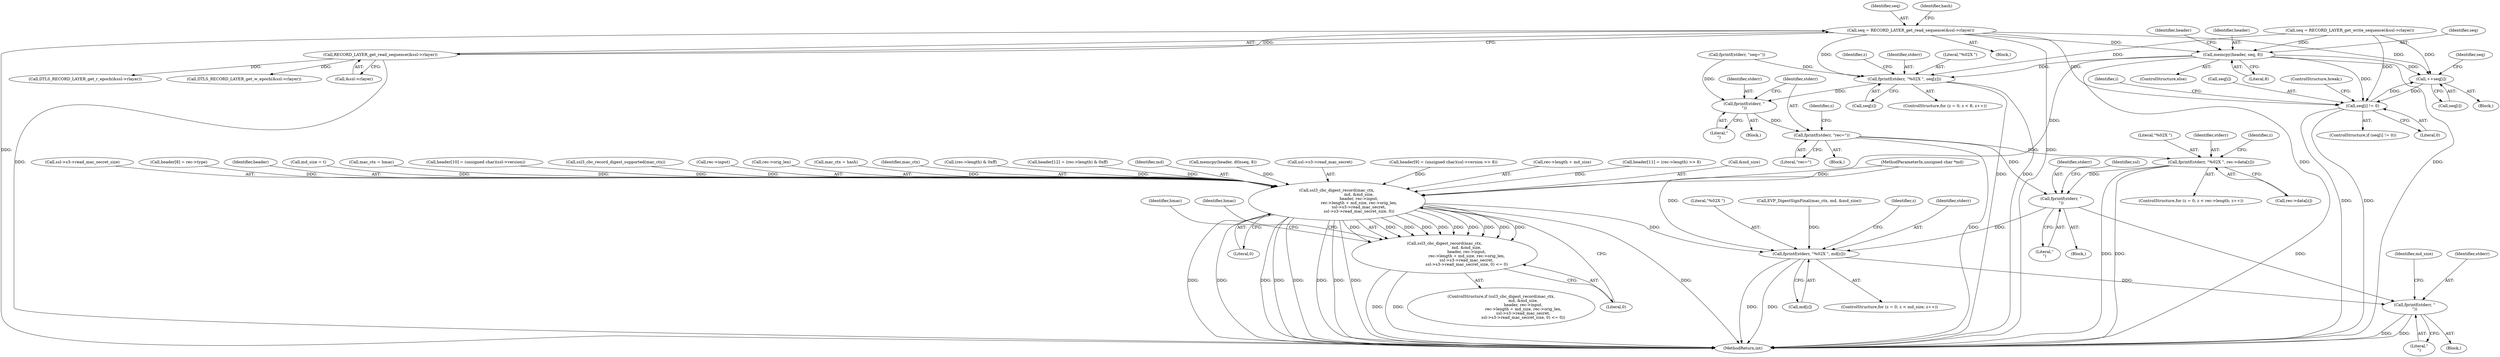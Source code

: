digraph "0_openssl_4ad93618d26a3ea23d36ad5498ff4f59eff3a4d2_3@API" {
"1000152" [label="(Call,seq = RECORD_LAYER_get_read_sequence(&ssl->rlayer))"];
"1000154" [label="(Call,RECORD_LAYER_get_read_sequence(&ssl->rlayer))"];
"1000236" [label="(Call,memcpy(header, seq, 8))"];
"1000305" [label="(Call,ssl3_cbc_digest_record(mac_ctx,\n                                   md, &md_size,\n                                   header, rec->input,\n                                   rec->length + md_size, rec->orig_len,\n                                   ssl->s3->read_mac_secret,\n                                   ssl->s3->read_mac_secret_size, 0))"];
"1000304" [label="(Call,ssl3_cbc_digest_record(mac_ctx,\n                                   md, &md_size,\n                                   header, rec->input,\n                                   rec->length + md_size, rec->orig_len,\n                                   ssl->s3->read_mac_secret,\n                                   ssl->s3->read_mac_secret_size, 0) <= 0)"];
"1000495" [label="(Call,fprintf(stderr, \"%02X \", md[z]))"];
"1000501" [label="(Call,fprintf(stderr, \"\n\"))"];
"1000422" [label="(Call,fprintf(stderr, \"%02X \", seq[z]))"];
"1000428" [label="(Call,fprintf(stderr, \"\n\"))"];
"1000431" [label="(Call,fprintf(stderr, \"rec=\"))"];
"1000447" [label="(Call,fprintf(stderr, \"%02X \", rec->data[z]))"];
"1000455" [label="(Call,fprintf(stderr, \"\n\"))"];
"1000473" [label="(Call,++seq[i])"];
"1000478" [label="(Call,seq[i] != 0)"];
"1000430" [label="(Literal,\"\n\")"];
"1000433" [label="(Literal,\"rec=\")"];
"1000213" [label="(Call,DTLS_RECORD_LAYER_get_w_epoch(&ssl->rlayer))"];
"1000307" [label="(Identifier,md)"];
"1000432" [label="(Identifier,stderr)"];
"1000505" [label="(Identifier,md_size)"];
"1000496" [label="(Identifier,stderr)"];
"1000311" [label="(Call,rec->input)"];
"1000484" [label="(Block,)"];
"1000431" [label="(Call,fprintf(stderr, \"rec=\"))"];
"1000457" [label="(Literal,\"\n\")"];
"1000408" [label="(Call,fprintf(stderr, \"seq=\"))"];
"1000319" [label="(Call,rec->orig_len)"];
"1000304" [label="(Call,ssl3_cbc_digest_record(mac_ctx,\n                                   md, &md_size,\n                                   header, rec->input,\n                                   rec->length + md_size, rec->orig_len,\n                                   ssl->s3->read_mac_secret,\n                                   ssl->s3->read_mac_secret_size, 0) <= 0)"];
"1000461" [label="(Identifier,ssl)"];
"1000407" [label="(Identifier,hmac)"];
"1000178" [label="(Call,mac_ctx = hash)"];
"1000306" [label="(Identifier,mac_ctx)"];
"1000280" [label="(Call,(rec->length) & 0xff)"];
"1000413" [label="(ControlStructure,for (z = 0; z < 8; z++))"];
"1000242" [label="(Identifier,header)"];
"1000506" [label="(MethodReturn,int)"];
"1000276" [label="(Call,header[12] = (rec->length) & 0xff)"];
"1000456" [label="(Identifier,stderr)"];
"1000502" [label="(Identifier,stderr)"];
"1000497" [label="(Literal,\"%02X \")"];
"1000106" [label="(MethodParameterIn,unsigned char *md)"];
"1000231" [label="(Call,memcpy(header, dtlsseq, 8))"];
"1000474" [label="(Call,seq[i])"];
"1000322" [label="(Call,ssl->s3->read_mac_secret)"];
"1000425" [label="(Call,seq[z])"];
"1000247" [label="(Call,header[9] = (unsigned char)(ssl->version >> 8))"];
"1000421" [label="(Identifier,z)"];
"1000305" [label="(Call,ssl3_cbc_digest_record(mac_ctx,\n                                   md, &md_size,\n                                   header, rec->input,\n                                   rec->length + md_size, rec->orig_len,\n                                   ssl->s3->read_mac_secret,\n                                   ssl->s3->read_mac_secret_size, 0))"];
"1000495" [label="(Call,fprintf(stderr, \"%02X \", md[z]))"];
"1000455" [label="(Call,fprintf(stderr, \"\n\"))"];
"1000314" [label="(Call,rec->length + md_size)"];
"1000236" [label="(Call,memcpy(header, seq, 8))"];
"1000108" [label="(Block,)"];
"1000472" [label="(Block,)"];
"1000450" [label="(Call,rec->data[z])"];
"1000138" [label="(Call,seq = RECORD_LAYER_get_write_sequence(&ssl->rlayer))"];
"1000267" [label="(Call,header[11] = (rec->length) >> 8)"];
"1000151" [label="(Block,)"];
"1000237" [label="(Identifier,header)"];
"1000478" [label="(Call,seq[i] != 0)"];
"1000423" [label="(Identifier,stderr)"];
"1000308" [label="(Call,&md_size)"];
"1000336" [label="(Identifier,hmac)"];
"1000303" [label="(ControlStructure,if (ssl3_cbc_digest_record(mac_ctx,\n                                   md, &md_size,\n                                   header, rec->input,\n                                   rec->length + md_size, rec->orig_len,\n                                   ssl->s3->read_mac_secret,\n                                   ssl->s3->read_mac_secret_size, 0) <= 0))"];
"1000333" [label="(Literal,0)"];
"1000434" [label="(Block,)"];
"1000446" [label="(Identifier,z)"];
"1000327" [label="(Call,ssl->s3->read_mac_secret_size)"];
"1000240" [label="(Call,header[8] = rec->type)"];
"1000154" [label="(Call,RECORD_LAYER_get_read_sequence(&ssl->rlayer))"];
"1000363" [label="(Call,EVP_DigestSignFinal(mac_ctx, md, &md_size))"];
"1000422" [label="(Call,fprintf(stderr, \"%02X \", seq[z]))"];
"1000479" [label="(Call,seq[i])"];
"1000483" [label="(ControlStructure,break;)"];
"1000477" [label="(ControlStructure,if (seq[i] != 0))"];
"1000238" [label="(Identifier,seq)"];
"1000503" [label="(Literal,\"\n\")"];
"1000449" [label="(Literal,\"%02X \")"];
"1000429" [label="(Identifier,stderr)"];
"1000471" [label="(Identifier,i)"];
"1000235" [label="(ControlStructure,else)"];
"1000310" [label="(Identifier,header)"];
"1000411" [label="(Block,)"];
"1000172" [label="(Call,md_size = t)"];
"1000155" [label="(Call,&ssl->rlayer)"];
"1000332" [label="(Literal,0)"];
"1000482" [label="(Literal,0)"];
"1000153" [label="(Identifier,seq)"];
"1000152" [label="(Call,seq = RECORD_LAYER_get_read_sequence(&ssl->rlayer))"];
"1000198" [label="(Call,mac_ctx = hmac)"];
"1000480" [label="(Identifier,seq)"];
"1000160" [label="(Identifier,hash)"];
"1000239" [label="(Literal,8)"];
"1000447" [label="(Call,fprintf(stderr, \"%02X \", rec->data[z]))"];
"1000436" [label="(ControlStructure,for (z = 0; z < rec->length; z++))"];
"1000498" [label="(Call,md[z])"];
"1000438" [label="(Identifier,z)"];
"1000218" [label="(Call,DTLS_RECORD_LAYER_get_r_epoch(&ssl->rlayer))"];
"1000473" [label="(Call,++seq[i])"];
"1000428" [label="(Call,fprintf(stderr, \"\n\"))"];
"1000258" [label="(Call,header[10] = (unsigned char)(ssl->version))"];
"1000486" [label="(ControlStructure,for (z = 0; z < md_size; z++))"];
"1000300" [label="(Call,ssl3_cbc_record_digest_supported(mac_ctx))"];
"1000501" [label="(Call,fprintf(stderr, \"\n\"))"];
"1000424" [label="(Literal,\"%02X \")"];
"1000494" [label="(Identifier,z)"];
"1000448" [label="(Identifier,stderr)"];
"1000152" -> "1000151"  [label="AST: "];
"1000152" -> "1000154"  [label="CFG: "];
"1000153" -> "1000152"  [label="AST: "];
"1000154" -> "1000152"  [label="AST: "];
"1000160" -> "1000152"  [label="CFG: "];
"1000152" -> "1000506"  [label="DDG: "];
"1000152" -> "1000506"  [label="DDG: "];
"1000154" -> "1000152"  [label="DDG: "];
"1000152" -> "1000236"  [label="DDG: "];
"1000152" -> "1000422"  [label="DDG: "];
"1000152" -> "1000473"  [label="DDG: "];
"1000152" -> "1000478"  [label="DDG: "];
"1000154" -> "1000155"  [label="CFG: "];
"1000155" -> "1000154"  [label="AST: "];
"1000154" -> "1000506"  [label="DDG: "];
"1000154" -> "1000213"  [label="DDG: "];
"1000154" -> "1000218"  [label="DDG: "];
"1000236" -> "1000235"  [label="AST: "];
"1000236" -> "1000239"  [label="CFG: "];
"1000237" -> "1000236"  [label="AST: "];
"1000238" -> "1000236"  [label="AST: "];
"1000239" -> "1000236"  [label="AST: "];
"1000242" -> "1000236"  [label="CFG: "];
"1000236" -> "1000506"  [label="DDG: "];
"1000236" -> "1000506"  [label="DDG: "];
"1000138" -> "1000236"  [label="DDG: "];
"1000236" -> "1000305"  [label="DDG: "];
"1000236" -> "1000422"  [label="DDG: "];
"1000236" -> "1000473"  [label="DDG: "];
"1000236" -> "1000478"  [label="DDG: "];
"1000305" -> "1000304"  [label="AST: "];
"1000305" -> "1000332"  [label="CFG: "];
"1000306" -> "1000305"  [label="AST: "];
"1000307" -> "1000305"  [label="AST: "];
"1000308" -> "1000305"  [label="AST: "];
"1000310" -> "1000305"  [label="AST: "];
"1000311" -> "1000305"  [label="AST: "];
"1000314" -> "1000305"  [label="AST: "];
"1000319" -> "1000305"  [label="AST: "];
"1000322" -> "1000305"  [label="AST: "];
"1000327" -> "1000305"  [label="AST: "];
"1000332" -> "1000305"  [label="AST: "];
"1000333" -> "1000305"  [label="CFG: "];
"1000305" -> "1000506"  [label="DDG: "];
"1000305" -> "1000506"  [label="DDG: "];
"1000305" -> "1000506"  [label="DDG: "];
"1000305" -> "1000506"  [label="DDG: "];
"1000305" -> "1000506"  [label="DDG: "];
"1000305" -> "1000506"  [label="DDG: "];
"1000305" -> "1000506"  [label="DDG: "];
"1000305" -> "1000506"  [label="DDG: "];
"1000305" -> "1000506"  [label="DDG: "];
"1000305" -> "1000304"  [label="DDG: "];
"1000305" -> "1000304"  [label="DDG: "];
"1000305" -> "1000304"  [label="DDG: "];
"1000305" -> "1000304"  [label="DDG: "];
"1000305" -> "1000304"  [label="DDG: "];
"1000305" -> "1000304"  [label="DDG: "];
"1000305" -> "1000304"  [label="DDG: "];
"1000305" -> "1000304"  [label="DDG: "];
"1000305" -> "1000304"  [label="DDG: "];
"1000305" -> "1000304"  [label="DDG: "];
"1000178" -> "1000305"  [label="DDG: "];
"1000300" -> "1000305"  [label="DDG: "];
"1000198" -> "1000305"  [label="DDG: "];
"1000106" -> "1000305"  [label="DDG: "];
"1000267" -> "1000305"  [label="DDG: "];
"1000231" -> "1000305"  [label="DDG: "];
"1000276" -> "1000305"  [label="DDG: "];
"1000240" -> "1000305"  [label="DDG: "];
"1000258" -> "1000305"  [label="DDG: "];
"1000247" -> "1000305"  [label="DDG: "];
"1000280" -> "1000305"  [label="DDG: "];
"1000172" -> "1000305"  [label="DDG: "];
"1000305" -> "1000495"  [label="DDG: "];
"1000304" -> "1000303"  [label="AST: "];
"1000304" -> "1000333"  [label="CFG: "];
"1000333" -> "1000304"  [label="AST: "];
"1000336" -> "1000304"  [label="CFG: "];
"1000407" -> "1000304"  [label="CFG: "];
"1000304" -> "1000506"  [label="DDG: "];
"1000304" -> "1000506"  [label="DDG: "];
"1000495" -> "1000486"  [label="AST: "];
"1000495" -> "1000498"  [label="CFG: "];
"1000496" -> "1000495"  [label="AST: "];
"1000497" -> "1000495"  [label="AST: "];
"1000498" -> "1000495"  [label="AST: "];
"1000494" -> "1000495"  [label="CFG: "];
"1000495" -> "1000506"  [label="DDG: "];
"1000495" -> "1000506"  [label="DDG: "];
"1000455" -> "1000495"  [label="DDG: "];
"1000363" -> "1000495"  [label="DDG: "];
"1000106" -> "1000495"  [label="DDG: "];
"1000495" -> "1000501"  [label="DDG: "];
"1000501" -> "1000484"  [label="AST: "];
"1000501" -> "1000503"  [label="CFG: "];
"1000502" -> "1000501"  [label="AST: "];
"1000503" -> "1000501"  [label="AST: "];
"1000505" -> "1000501"  [label="CFG: "];
"1000501" -> "1000506"  [label="DDG: "];
"1000501" -> "1000506"  [label="DDG: "];
"1000455" -> "1000501"  [label="DDG: "];
"1000422" -> "1000413"  [label="AST: "];
"1000422" -> "1000425"  [label="CFG: "];
"1000423" -> "1000422"  [label="AST: "];
"1000424" -> "1000422"  [label="AST: "];
"1000425" -> "1000422"  [label="AST: "];
"1000421" -> "1000422"  [label="CFG: "];
"1000422" -> "1000506"  [label="DDG: "];
"1000422" -> "1000506"  [label="DDG: "];
"1000408" -> "1000422"  [label="DDG: "];
"1000138" -> "1000422"  [label="DDG: "];
"1000422" -> "1000428"  [label="DDG: "];
"1000428" -> "1000411"  [label="AST: "];
"1000428" -> "1000430"  [label="CFG: "];
"1000429" -> "1000428"  [label="AST: "];
"1000430" -> "1000428"  [label="AST: "];
"1000432" -> "1000428"  [label="CFG: "];
"1000408" -> "1000428"  [label="DDG: "];
"1000428" -> "1000431"  [label="DDG: "];
"1000431" -> "1000108"  [label="AST: "];
"1000431" -> "1000433"  [label="CFG: "];
"1000432" -> "1000431"  [label="AST: "];
"1000433" -> "1000431"  [label="AST: "];
"1000438" -> "1000431"  [label="CFG: "];
"1000431" -> "1000506"  [label="DDG: "];
"1000431" -> "1000447"  [label="DDG: "];
"1000431" -> "1000455"  [label="DDG: "];
"1000447" -> "1000436"  [label="AST: "];
"1000447" -> "1000450"  [label="CFG: "];
"1000448" -> "1000447"  [label="AST: "];
"1000449" -> "1000447"  [label="AST: "];
"1000450" -> "1000447"  [label="AST: "];
"1000446" -> "1000447"  [label="CFG: "];
"1000447" -> "1000506"  [label="DDG: "];
"1000447" -> "1000506"  [label="DDG: "];
"1000447" -> "1000455"  [label="DDG: "];
"1000455" -> "1000434"  [label="AST: "];
"1000455" -> "1000457"  [label="CFG: "];
"1000456" -> "1000455"  [label="AST: "];
"1000457" -> "1000455"  [label="AST: "];
"1000461" -> "1000455"  [label="CFG: "];
"1000473" -> "1000472"  [label="AST: "];
"1000473" -> "1000474"  [label="CFG: "];
"1000474" -> "1000473"  [label="AST: "];
"1000480" -> "1000473"  [label="CFG: "];
"1000138" -> "1000473"  [label="DDG: "];
"1000478" -> "1000473"  [label="DDG: "];
"1000473" -> "1000478"  [label="DDG: "];
"1000478" -> "1000477"  [label="AST: "];
"1000478" -> "1000482"  [label="CFG: "];
"1000479" -> "1000478"  [label="AST: "];
"1000482" -> "1000478"  [label="AST: "];
"1000483" -> "1000478"  [label="CFG: "];
"1000471" -> "1000478"  [label="CFG: "];
"1000478" -> "1000506"  [label="DDG: "];
"1000478" -> "1000506"  [label="DDG: "];
"1000138" -> "1000478"  [label="DDG: "];
}
